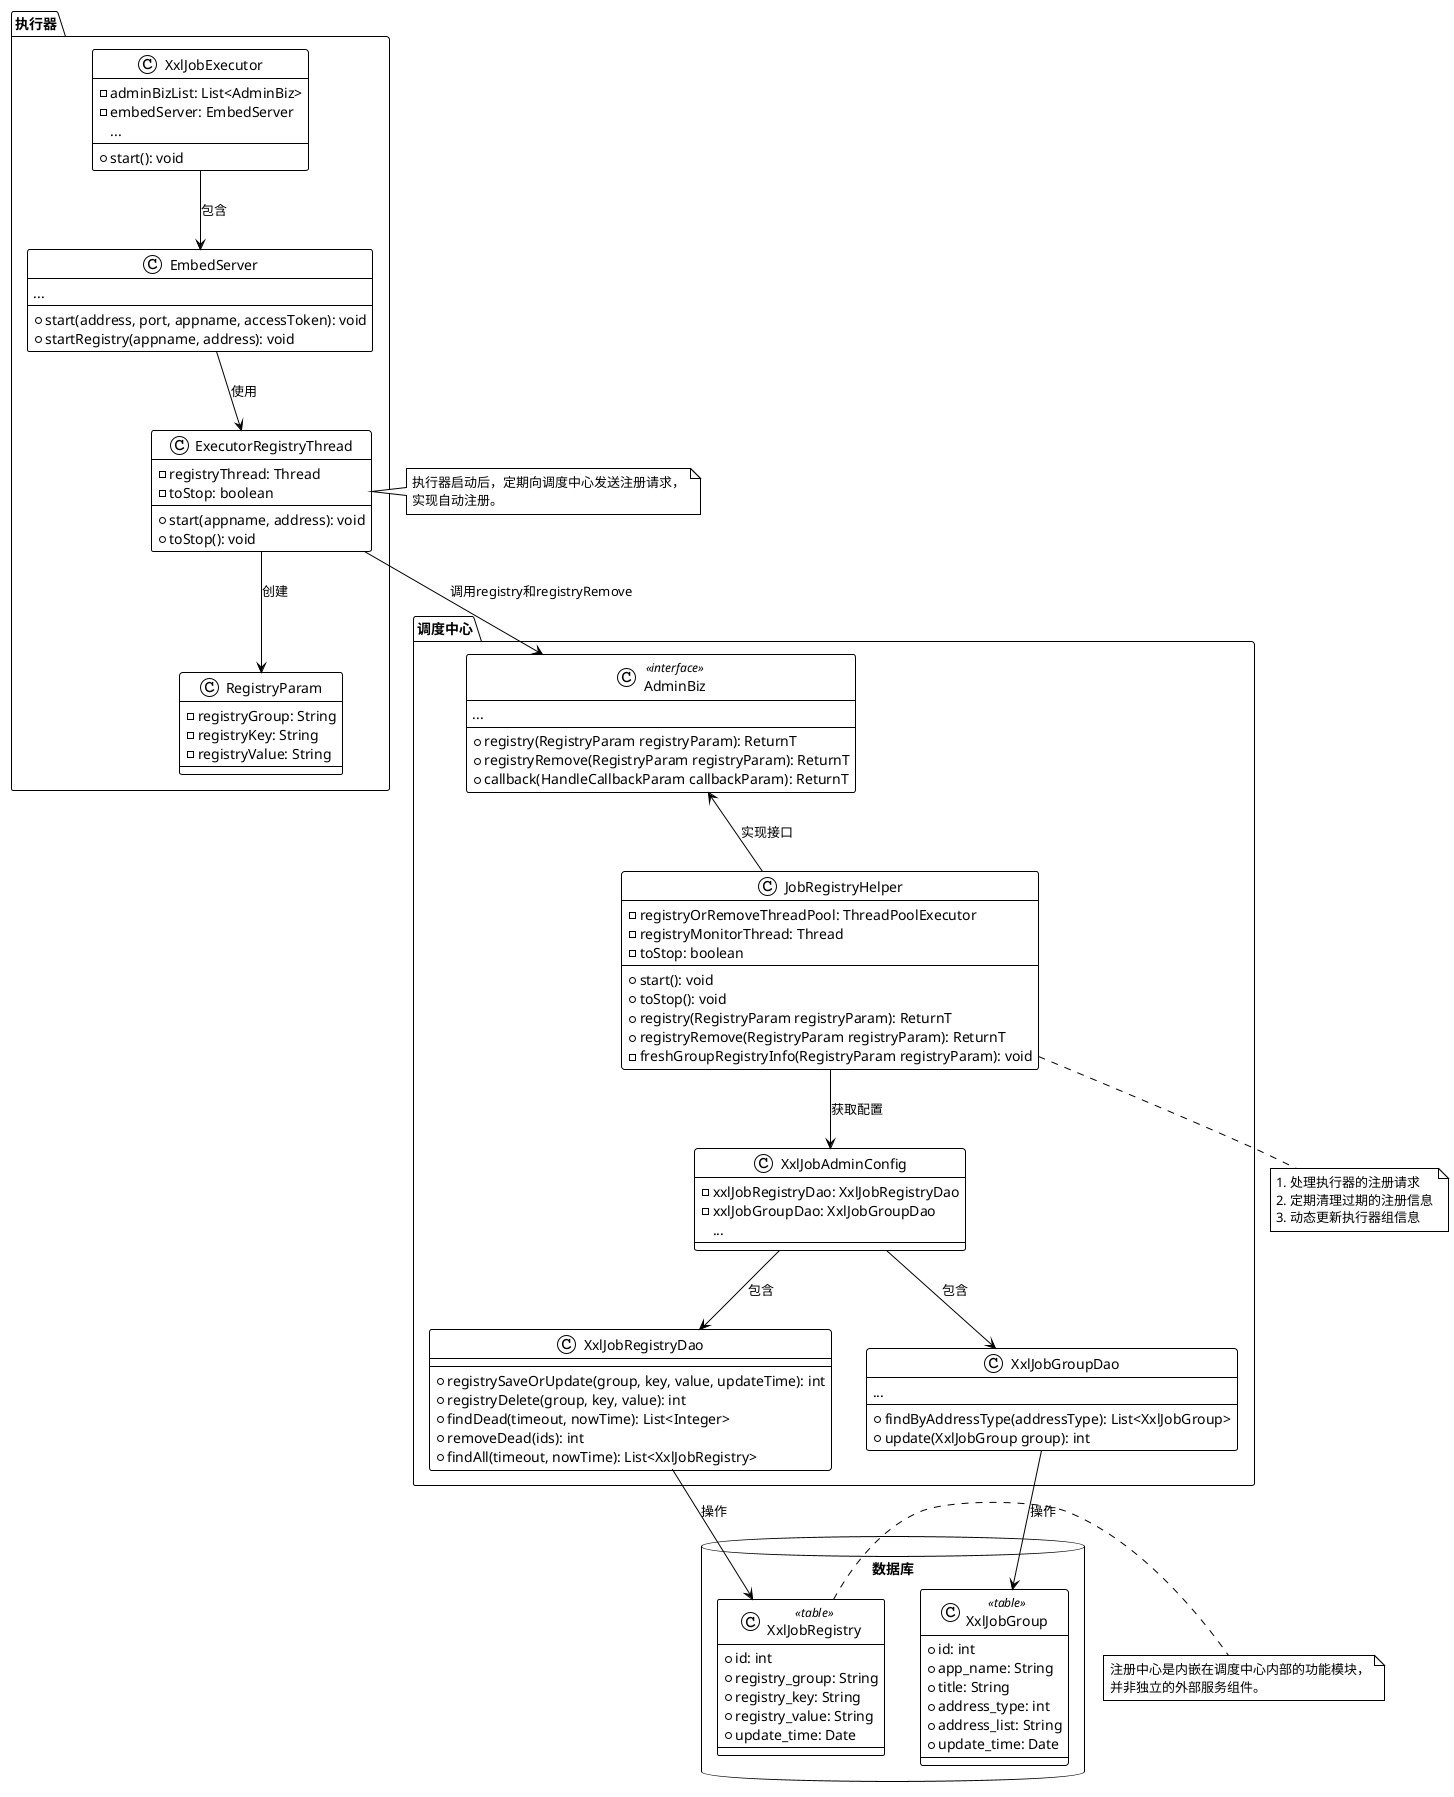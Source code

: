 @startuml XXL-JOB组件类关系图

!theme plain
skinparam handwritten false
skinparam backgroundColor transparent

' 定义组件
package "调度中心" {
  class AdminBiz <<interface>> {
    +registry(RegistryParam registryParam): ReturnT
    +registryRemove(RegistryParam registryParam): ReturnT
    +callback(HandleCallbackParam callbackParam): ReturnT
    ...
  }
  
  class JobRegistryHelper {
    -registryOrRemoveThreadPool: ThreadPoolExecutor
    -registryMonitorThread: Thread
    -toStop: boolean
    +start(): void
    +toStop(): void
    +registry(RegistryParam registryParam): ReturnT
    +registryRemove(RegistryParam registryParam): ReturnT
    -freshGroupRegistryInfo(RegistryParam registryParam): void
  }
  
  class XxlJobAdminConfig {
    -xxlJobRegistryDao: XxlJobRegistryDao
    -xxlJobGroupDao: XxlJobGroupDao
    ...
  }
  
  class XxlJobRegistryDao {
    +registrySaveOrUpdate(group, key, value, updateTime): int
    +registryDelete(group, key, value): int
    +findDead(timeout, nowTime): List<Integer>
    +removeDead(ids): int
    +findAll(timeout, nowTime): List<XxlJobRegistry>
  }
  
  class XxlJobGroupDao {
    +findByAddressType(addressType): List<XxlJobGroup>
    +update(XxlJobGroup group): int
    ...
  }
  
  AdminBiz <-- JobRegistryHelper: 实现接口
  JobRegistryHelper --> XxlJobAdminConfig: 获取配置
  XxlJobAdminConfig --> XxlJobRegistryDao: 包含
  XxlJobAdminConfig --> XxlJobGroupDao: 包含
}

package "执行器" {
  class XxlJobExecutor {
    -adminBizList: List<AdminBiz>
    -embedServer: EmbedServer
    +start(): void
    ...
  }
  
  class EmbedServer {
    +start(address, port, appname, accessToken): void
    +startRegistry(appname, address): void
    ...
  }
  
  class ExecutorRegistryThread {
    -registryThread: Thread
    -toStop: boolean
    +start(appname, address): void
    +toStop(): void
  }
  
  class RegistryParam {
    -registryGroup: String
    -registryKey: String
    -registryValue: String
  }
  
  XxlJobExecutor --> EmbedServer: 包含
  EmbedServer --> ExecutorRegistryThread: 使用
  ExecutorRegistryThread --> RegistryParam: 创建
}

database "数据库" {
  class XxlJobRegistry <<table>> {
    +id: int
    +registry_group: String
    +registry_key: String
    +registry_value: String
    +update_time: Date
  }
  
  class XxlJobGroup <<table>> {
    +id: int
    +app_name: String
    +title: String
    +address_type: int
    +address_list: String
    +update_time: Date
  }
}

' 定义关系
XxlJobRegistryDao --> XxlJobRegistry: 操作
XxlJobGroupDao --> XxlJobGroup: 操作
ExecutorRegistryThread --> AdminBiz: 调用registry和registryRemove

note right of XxlJobRegistry
  注册中心是内嵌在调度中心内部的功能模块，
  并非独立的外部服务组件。
end note

note right of ExecutorRegistryThread
  执行器启动后，定期向调度中心发送注册请求，
  实现自动注册。
end note

note bottom of JobRegistryHelper
  1. 处理执行器的注册请求
  2. 定期清理过期的注册信息
  3. 动态更新执行器组信息
end note

@enduml 